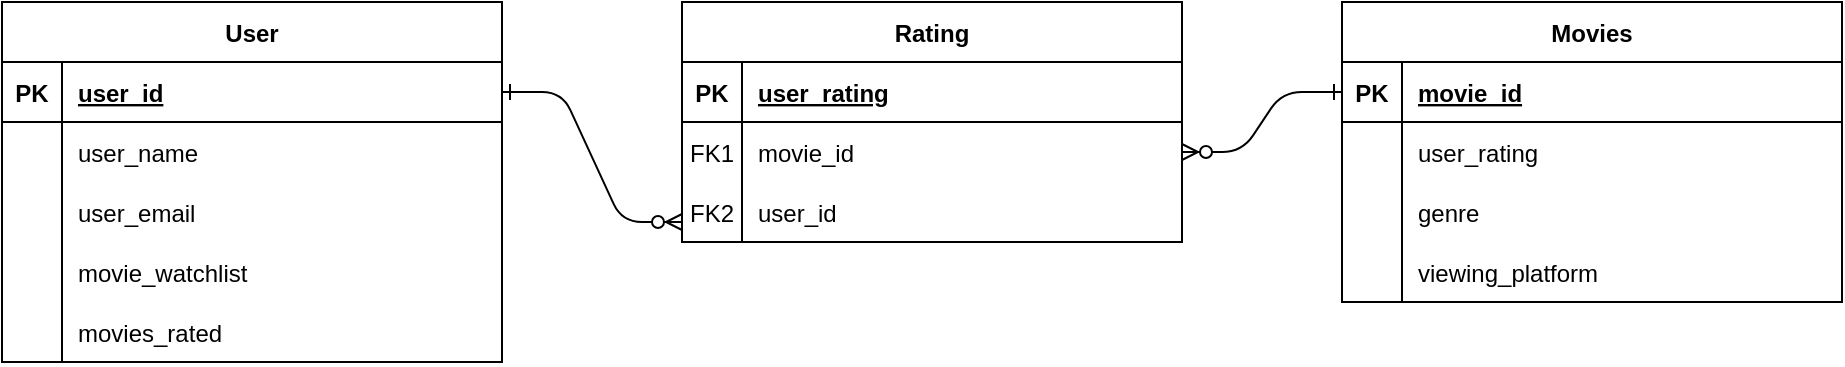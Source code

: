 <mxfile version="23.1.1" type="github">
  <diagram name="Page-1" id="VZ8TZioXoQ4soNBFt9CI">
    <mxGraphModel dx="1434" dy="772" grid="1" gridSize="10" guides="1" tooltips="1" connect="1" arrows="1" fold="1" page="1" pageScale="1" pageWidth="827" pageHeight="1169" math="0" shadow="0">
      <root>
        <mxCell id="0" />
        <mxCell id="1" parent="0" />
        <mxCell id="Lzg3O5H3v1BymecH2_Rd-1" value="" style="edgeStyle=entityRelationEdgeStyle;endArrow=ERzeroToMany;startArrow=ERone;endFill=1;startFill=0;" edge="1" parent="1" source="Lzg3O5H3v1BymecH2_Rd-24">
          <mxGeometry width="100" height="100" relative="1" as="geometry">
            <mxPoint x="240" y="710" as="sourcePoint" />
            <mxPoint x="360" y="220" as="targetPoint" />
          </mxGeometry>
        </mxCell>
        <mxCell id="Lzg3O5H3v1BymecH2_Rd-2" value="" style="edgeStyle=entityRelationEdgeStyle;endArrow=ERzeroToMany;startArrow=ERone;endFill=1;startFill=0;exitX=0;exitY=0.5;exitDx=0;exitDy=0;entryX=1;entryY=0.5;entryDx=0;entryDy=0;" edge="1" parent="1" source="Lzg3O5H3v1BymecH2_Rd-4" target="Lzg3O5H3v1BymecH2_Rd-17">
          <mxGeometry width="100" height="100" relative="1" as="geometry">
            <mxPoint x="600" y="210" as="sourcePoint" />
            <mxPoint x="640" y="290" as="targetPoint" />
          </mxGeometry>
        </mxCell>
        <mxCell id="Lzg3O5H3v1BymecH2_Rd-3" value="Movies" style="shape=table;startSize=30;container=1;collapsible=1;childLayout=tableLayout;fixedRows=1;rowLines=0;fontStyle=1;align=center;resizeLast=1;" vertex="1" parent="1">
          <mxGeometry x="690" y="110" width="250" height="150" as="geometry" />
        </mxCell>
        <mxCell id="Lzg3O5H3v1BymecH2_Rd-4" value="" style="shape=partialRectangle;collapsible=0;dropTarget=0;pointerEvents=0;fillColor=none;points=[[0,0.5],[1,0.5]];portConstraint=eastwest;top=0;left=0;right=0;bottom=1;" vertex="1" parent="Lzg3O5H3v1BymecH2_Rd-3">
          <mxGeometry y="30" width="250" height="30" as="geometry" />
        </mxCell>
        <mxCell id="Lzg3O5H3v1BymecH2_Rd-5" value="PK" style="shape=partialRectangle;overflow=hidden;connectable=0;fillColor=none;top=0;left=0;bottom=0;right=0;fontStyle=1;" vertex="1" parent="Lzg3O5H3v1BymecH2_Rd-4">
          <mxGeometry width="30" height="30" as="geometry">
            <mxRectangle width="30" height="30" as="alternateBounds" />
          </mxGeometry>
        </mxCell>
        <mxCell id="Lzg3O5H3v1BymecH2_Rd-6" value="movie_id" style="shape=partialRectangle;overflow=hidden;connectable=0;fillColor=none;top=0;left=0;bottom=0;right=0;align=left;spacingLeft=6;fontStyle=5;" vertex="1" parent="Lzg3O5H3v1BymecH2_Rd-4">
          <mxGeometry x="30" width="220" height="30" as="geometry">
            <mxRectangle width="220" height="30" as="alternateBounds" />
          </mxGeometry>
        </mxCell>
        <mxCell id="Lzg3O5H3v1BymecH2_Rd-10" value="" style="shape=partialRectangle;collapsible=0;dropTarget=0;pointerEvents=0;fillColor=none;points=[[0,0.5],[1,0.5]];portConstraint=eastwest;top=0;left=0;right=0;bottom=0;" vertex="1" parent="Lzg3O5H3v1BymecH2_Rd-3">
          <mxGeometry y="60" width="250" height="30" as="geometry" />
        </mxCell>
        <mxCell id="Lzg3O5H3v1BymecH2_Rd-11" value="" style="shape=partialRectangle;overflow=hidden;connectable=0;fillColor=none;top=0;left=0;bottom=0;right=0;" vertex="1" parent="Lzg3O5H3v1BymecH2_Rd-10">
          <mxGeometry width="30" height="30" as="geometry">
            <mxRectangle width="30" height="30" as="alternateBounds" />
          </mxGeometry>
        </mxCell>
        <mxCell id="Lzg3O5H3v1BymecH2_Rd-12" value="user_rating" style="shape=partialRectangle;overflow=hidden;connectable=0;fillColor=none;top=0;left=0;bottom=0;right=0;align=left;spacingLeft=6;" vertex="1" parent="Lzg3O5H3v1BymecH2_Rd-10">
          <mxGeometry x="30" width="220" height="30" as="geometry">
            <mxRectangle width="220" height="30" as="alternateBounds" />
          </mxGeometry>
        </mxCell>
        <mxCell id="Lzg3O5H3v1BymecH2_Rd-13" value="Rating" style="shape=table;startSize=30;container=1;collapsible=1;childLayout=tableLayout;fixedRows=1;rowLines=0;fontStyle=1;align=center;resizeLast=1;" vertex="1" parent="1">
          <mxGeometry x="360" y="110" width="250" height="120" as="geometry" />
        </mxCell>
        <mxCell id="Lzg3O5H3v1BymecH2_Rd-14" value="" style="shape=partialRectangle;collapsible=0;dropTarget=0;pointerEvents=0;fillColor=none;points=[[0,0.5],[1,0.5]];portConstraint=eastwest;top=0;left=0;right=0;bottom=1;" vertex="1" parent="Lzg3O5H3v1BymecH2_Rd-13">
          <mxGeometry y="30" width="250" height="30" as="geometry" />
        </mxCell>
        <mxCell id="Lzg3O5H3v1BymecH2_Rd-15" value="PK" style="shape=partialRectangle;overflow=hidden;connectable=0;fillColor=none;top=0;left=0;bottom=0;right=0;fontStyle=1;" vertex="1" parent="Lzg3O5H3v1BymecH2_Rd-14">
          <mxGeometry width="30" height="30" as="geometry">
            <mxRectangle width="30" height="30" as="alternateBounds" />
          </mxGeometry>
        </mxCell>
        <mxCell id="Lzg3O5H3v1BymecH2_Rd-16" value="user_rating" style="shape=partialRectangle;overflow=hidden;connectable=0;fillColor=none;top=0;left=0;bottom=0;right=0;align=left;spacingLeft=6;fontStyle=5;" vertex="1" parent="Lzg3O5H3v1BymecH2_Rd-14">
          <mxGeometry x="30" width="220" height="30" as="geometry">
            <mxRectangle width="220" height="30" as="alternateBounds" />
          </mxGeometry>
        </mxCell>
        <mxCell id="Lzg3O5H3v1BymecH2_Rd-17" value="" style="shape=partialRectangle;collapsible=0;dropTarget=0;pointerEvents=0;fillColor=none;points=[[0,0.5],[1,0.5]];portConstraint=eastwest;top=0;left=0;right=0;bottom=0;" vertex="1" parent="Lzg3O5H3v1BymecH2_Rd-13">
          <mxGeometry y="60" width="250" height="30" as="geometry" />
        </mxCell>
        <mxCell id="Lzg3O5H3v1BymecH2_Rd-18" value="FK1" style="shape=partialRectangle;overflow=hidden;connectable=0;fillColor=none;top=0;left=0;bottom=0;right=0;" vertex="1" parent="Lzg3O5H3v1BymecH2_Rd-17">
          <mxGeometry width="30" height="30" as="geometry">
            <mxRectangle width="30" height="30" as="alternateBounds" />
          </mxGeometry>
        </mxCell>
        <mxCell id="Lzg3O5H3v1BymecH2_Rd-19" value="movie_id" style="shape=partialRectangle;overflow=hidden;connectable=0;fillColor=none;top=0;left=0;bottom=0;right=0;align=left;spacingLeft=6;" vertex="1" parent="Lzg3O5H3v1BymecH2_Rd-17">
          <mxGeometry x="30" width="220" height="30" as="geometry">
            <mxRectangle width="220" height="30" as="alternateBounds" />
          </mxGeometry>
        </mxCell>
        <mxCell id="Lzg3O5H3v1BymecH2_Rd-20" value="" style="shape=partialRectangle;collapsible=0;dropTarget=0;pointerEvents=0;fillColor=none;points=[[0,0.5],[1,0.5]];portConstraint=eastwest;top=0;left=0;right=0;bottom=0;" vertex="1" parent="Lzg3O5H3v1BymecH2_Rd-13">
          <mxGeometry y="90" width="250" height="30" as="geometry" />
        </mxCell>
        <mxCell id="Lzg3O5H3v1BymecH2_Rd-21" value="" style="shape=partialRectangle;overflow=hidden;connectable=0;fillColor=none;top=0;left=0;bottom=0;right=0;" vertex="1" parent="Lzg3O5H3v1BymecH2_Rd-20">
          <mxGeometry width="30" height="30" as="geometry">
            <mxRectangle width="30" height="30" as="alternateBounds" />
          </mxGeometry>
        </mxCell>
        <mxCell id="Lzg3O5H3v1BymecH2_Rd-22" value="user_id" style="shape=partialRectangle;overflow=hidden;connectable=0;fillColor=none;top=0;left=0;bottom=0;right=0;align=left;spacingLeft=6;" vertex="1" parent="Lzg3O5H3v1BymecH2_Rd-20">
          <mxGeometry x="30" width="220" height="30" as="geometry">
            <mxRectangle width="220" height="30" as="alternateBounds" />
          </mxGeometry>
        </mxCell>
        <mxCell id="Lzg3O5H3v1BymecH2_Rd-23" value="User" style="shape=table;startSize=30;container=1;collapsible=1;childLayout=tableLayout;fixedRows=1;rowLines=0;fontStyle=1;align=center;resizeLast=1;" vertex="1" parent="1">
          <mxGeometry x="20" y="110" width="250" height="180" as="geometry" />
        </mxCell>
        <mxCell id="Lzg3O5H3v1BymecH2_Rd-24" value="" style="shape=partialRectangle;collapsible=0;dropTarget=0;pointerEvents=0;fillColor=none;points=[[0,0.5],[1,0.5]];portConstraint=eastwest;top=0;left=0;right=0;bottom=1;" vertex="1" parent="Lzg3O5H3v1BymecH2_Rd-23">
          <mxGeometry y="30" width="250" height="30" as="geometry" />
        </mxCell>
        <mxCell id="Lzg3O5H3v1BymecH2_Rd-25" value="PK" style="shape=partialRectangle;overflow=hidden;connectable=0;fillColor=none;top=0;left=0;bottom=0;right=0;fontStyle=1;" vertex="1" parent="Lzg3O5H3v1BymecH2_Rd-24">
          <mxGeometry width="30" height="30" as="geometry">
            <mxRectangle width="30" height="30" as="alternateBounds" />
          </mxGeometry>
        </mxCell>
        <mxCell id="Lzg3O5H3v1BymecH2_Rd-26" value="user_id" style="shape=partialRectangle;overflow=hidden;connectable=0;fillColor=none;top=0;left=0;bottom=0;right=0;align=left;spacingLeft=6;fontStyle=5;" vertex="1" parent="Lzg3O5H3v1BymecH2_Rd-24">
          <mxGeometry x="30" width="220" height="30" as="geometry">
            <mxRectangle width="220" height="30" as="alternateBounds" />
          </mxGeometry>
        </mxCell>
        <mxCell id="Lzg3O5H3v1BymecH2_Rd-27" value="" style="shape=partialRectangle;collapsible=0;dropTarget=0;pointerEvents=0;fillColor=none;points=[[0,0.5],[1,0.5]];portConstraint=eastwest;top=0;left=0;right=0;bottom=0;" vertex="1" parent="Lzg3O5H3v1BymecH2_Rd-23">
          <mxGeometry y="60" width="250" height="30" as="geometry" />
        </mxCell>
        <mxCell id="Lzg3O5H3v1BymecH2_Rd-28" value="" style="shape=partialRectangle;overflow=hidden;connectable=0;fillColor=none;top=0;left=0;bottom=0;right=0;" vertex="1" parent="Lzg3O5H3v1BymecH2_Rd-27">
          <mxGeometry width="30" height="30" as="geometry">
            <mxRectangle width="30" height="30" as="alternateBounds" />
          </mxGeometry>
        </mxCell>
        <mxCell id="Lzg3O5H3v1BymecH2_Rd-29" value="user_name" style="shape=partialRectangle;overflow=hidden;connectable=0;fillColor=none;top=0;left=0;bottom=0;right=0;align=left;spacingLeft=6;" vertex="1" parent="Lzg3O5H3v1BymecH2_Rd-27">
          <mxGeometry x="30" width="220" height="30" as="geometry">
            <mxRectangle width="220" height="30" as="alternateBounds" />
          </mxGeometry>
        </mxCell>
        <mxCell id="Lzg3O5H3v1BymecH2_Rd-37" value="" style="shape=partialRectangle;collapsible=0;dropTarget=0;pointerEvents=0;fillColor=none;points=[[0,0.5],[1,0.5]];portConstraint=eastwest;top=0;left=0;right=0;bottom=0;" vertex="1" parent="1">
          <mxGeometry x="20" y="200" width="250" height="30" as="geometry" />
        </mxCell>
        <mxCell id="Lzg3O5H3v1BymecH2_Rd-38" value="" style="shape=partialRectangle;overflow=hidden;connectable=0;fillColor=none;top=0;left=0;bottom=0;right=0;" vertex="1" parent="Lzg3O5H3v1BymecH2_Rd-37">
          <mxGeometry width="30" height="30" as="geometry">
            <mxRectangle width="30" height="30" as="alternateBounds" />
          </mxGeometry>
        </mxCell>
        <mxCell id="Lzg3O5H3v1BymecH2_Rd-39" value="user_email" style="shape=partialRectangle;overflow=hidden;connectable=0;fillColor=none;top=0;left=0;bottom=0;right=0;align=left;spacingLeft=6;" vertex="1" parent="Lzg3O5H3v1BymecH2_Rd-37">
          <mxGeometry x="30" width="220" height="30" as="geometry">
            <mxRectangle width="220" height="30" as="alternateBounds" />
          </mxGeometry>
        </mxCell>
        <mxCell id="Lzg3O5H3v1BymecH2_Rd-40" value="" style="shape=partialRectangle;collapsible=0;dropTarget=0;pointerEvents=0;fillColor=none;points=[[0,0.5],[1,0.5]];portConstraint=eastwest;top=0;left=0;right=0;bottom=0;" vertex="1" parent="1">
          <mxGeometry x="20" y="230" width="250" height="30" as="geometry" />
        </mxCell>
        <mxCell id="Lzg3O5H3v1BymecH2_Rd-41" value="" style="shape=partialRectangle;overflow=hidden;connectable=0;fillColor=none;top=0;left=0;bottom=0;right=0;" vertex="1" parent="Lzg3O5H3v1BymecH2_Rd-40">
          <mxGeometry width="30" height="30" as="geometry">
            <mxRectangle width="30" height="30" as="alternateBounds" />
          </mxGeometry>
        </mxCell>
        <mxCell id="Lzg3O5H3v1BymecH2_Rd-42" value="movie_watchlist" style="shape=partialRectangle;overflow=hidden;connectable=0;fillColor=none;top=0;left=0;bottom=0;right=0;align=left;spacingLeft=6;" vertex="1" parent="Lzg3O5H3v1BymecH2_Rd-40">
          <mxGeometry x="30" width="220" height="30" as="geometry">
            <mxRectangle width="220" height="30" as="alternateBounds" />
          </mxGeometry>
        </mxCell>
        <mxCell id="Lzg3O5H3v1BymecH2_Rd-43" value="" style="shape=partialRectangle;collapsible=0;dropTarget=0;pointerEvents=0;fillColor=none;points=[[0,0.5],[1,0.5]];portConstraint=eastwest;top=0;left=0;right=0;bottom=0;" vertex="1" parent="1">
          <mxGeometry x="20" y="260" width="250" height="30" as="geometry" />
        </mxCell>
        <mxCell id="Lzg3O5H3v1BymecH2_Rd-44" value="" style="shape=partialRectangle;overflow=hidden;connectable=0;fillColor=none;top=0;left=0;bottom=0;right=0;" vertex="1" parent="Lzg3O5H3v1BymecH2_Rd-43">
          <mxGeometry width="30" height="30" as="geometry">
            <mxRectangle width="30" height="30" as="alternateBounds" />
          </mxGeometry>
        </mxCell>
        <mxCell id="Lzg3O5H3v1BymecH2_Rd-45" value="movies_rated" style="shape=partialRectangle;overflow=hidden;connectable=0;fillColor=none;top=0;left=0;bottom=0;right=0;align=left;spacingLeft=6;" vertex="1" parent="Lzg3O5H3v1BymecH2_Rd-43">
          <mxGeometry x="30" width="220" height="30" as="geometry">
            <mxRectangle width="220" height="30" as="alternateBounds" />
          </mxGeometry>
        </mxCell>
        <mxCell id="Lzg3O5H3v1BymecH2_Rd-46" value="" style="shape=partialRectangle;collapsible=0;dropTarget=0;pointerEvents=0;fillColor=none;points=[[0,0.5],[1,0.5]];portConstraint=eastwest;top=0;left=0;right=0;bottom=0;" vertex="1" parent="1">
          <mxGeometry x="690" y="200" width="250" height="30" as="geometry" />
        </mxCell>
        <mxCell id="Lzg3O5H3v1BymecH2_Rd-47" value="" style="shape=partialRectangle;overflow=hidden;connectable=0;fillColor=none;top=0;left=0;bottom=0;right=0;" vertex="1" parent="Lzg3O5H3v1BymecH2_Rd-46">
          <mxGeometry width="30" height="30" as="geometry">
            <mxRectangle width="30" height="30" as="alternateBounds" />
          </mxGeometry>
        </mxCell>
        <mxCell id="Lzg3O5H3v1BymecH2_Rd-48" value="genre" style="shape=partialRectangle;overflow=hidden;connectable=0;fillColor=none;top=0;left=0;bottom=0;right=0;align=left;spacingLeft=6;" vertex="1" parent="Lzg3O5H3v1BymecH2_Rd-46">
          <mxGeometry x="30" width="220" height="30" as="geometry">
            <mxRectangle width="220" height="30" as="alternateBounds" />
          </mxGeometry>
        </mxCell>
        <mxCell id="Lzg3O5H3v1BymecH2_Rd-49" value="" style="shape=partialRectangle;collapsible=0;dropTarget=0;pointerEvents=0;fillColor=none;points=[[0,0.5],[1,0.5]];portConstraint=eastwest;top=0;left=0;right=0;bottom=0;" vertex="1" parent="1">
          <mxGeometry x="690" y="230" width="250" height="30" as="geometry" />
        </mxCell>
        <mxCell id="Lzg3O5H3v1BymecH2_Rd-50" value="" style="shape=partialRectangle;overflow=hidden;connectable=0;fillColor=none;top=0;left=0;bottom=0;right=0;" vertex="1" parent="Lzg3O5H3v1BymecH2_Rd-49">
          <mxGeometry width="30" height="30" as="geometry">
            <mxRectangle width="30" height="30" as="alternateBounds" />
          </mxGeometry>
        </mxCell>
        <mxCell id="Lzg3O5H3v1BymecH2_Rd-51" value="viewing_platform" style="shape=partialRectangle;overflow=hidden;connectable=0;fillColor=none;top=0;left=0;bottom=0;right=0;align=left;spacingLeft=6;" vertex="1" parent="Lzg3O5H3v1BymecH2_Rd-49">
          <mxGeometry x="30" width="220" height="30" as="geometry">
            <mxRectangle width="220" height="30" as="alternateBounds" />
          </mxGeometry>
        </mxCell>
        <mxCell id="Lzg3O5H3v1BymecH2_Rd-53" value="FK2" style="shape=partialRectangle;overflow=hidden;connectable=0;fillColor=none;top=0;left=0;bottom=0;right=0;" vertex="1" parent="1">
          <mxGeometry x="360" y="200" width="30" height="30" as="geometry">
            <mxRectangle width="30" height="30" as="alternateBounds" />
          </mxGeometry>
        </mxCell>
        <mxCell id="Lzg3O5H3v1BymecH2_Rd-54" value="" style="endArrow=none;html=1;rounded=0;entryX=0.124;entryY=0.1;entryDx=0;entryDy=0;entryPerimeter=0;exitX=0.12;exitY=1;exitDx=0;exitDy=0;exitPerimeter=0;" edge="1" parent="1" source="Lzg3O5H3v1BymecH2_Rd-43">
          <mxGeometry width="50" height="50" relative="1" as="geometry">
            <mxPoint x="51" y="284.99" as="sourcePoint" />
            <mxPoint x="50" y="200" as="targetPoint" />
          </mxGeometry>
        </mxCell>
        <mxCell id="Lzg3O5H3v1BymecH2_Rd-55" value="" style="endArrow=none;html=1;rounded=0;entryX=0.124;entryY=0.1;entryDx=0;entryDy=0;entryPerimeter=0;" edge="1" parent="1">
          <mxGeometry width="50" height="50" relative="1" as="geometry">
            <mxPoint x="720" y="260" as="sourcePoint" />
            <mxPoint x="720" y="180" as="targetPoint" />
          </mxGeometry>
        </mxCell>
      </root>
    </mxGraphModel>
  </diagram>
</mxfile>
